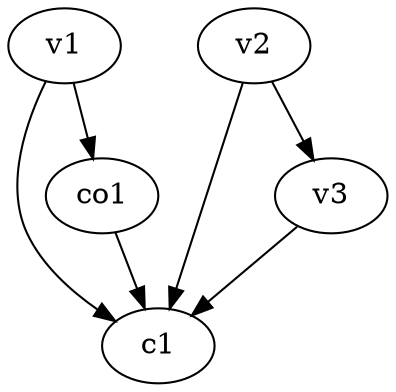 strict digraph  {
c1;
v1;
v2;
v3;
co1;
v1 -> c1  [weight=1];
v1 -> co1  [weight=1];
v2 -> c1  [weight=1];
v2 -> v3  [weight=1];
v3 -> c1  [weight=1];
co1 -> c1  [weight=1];
}
